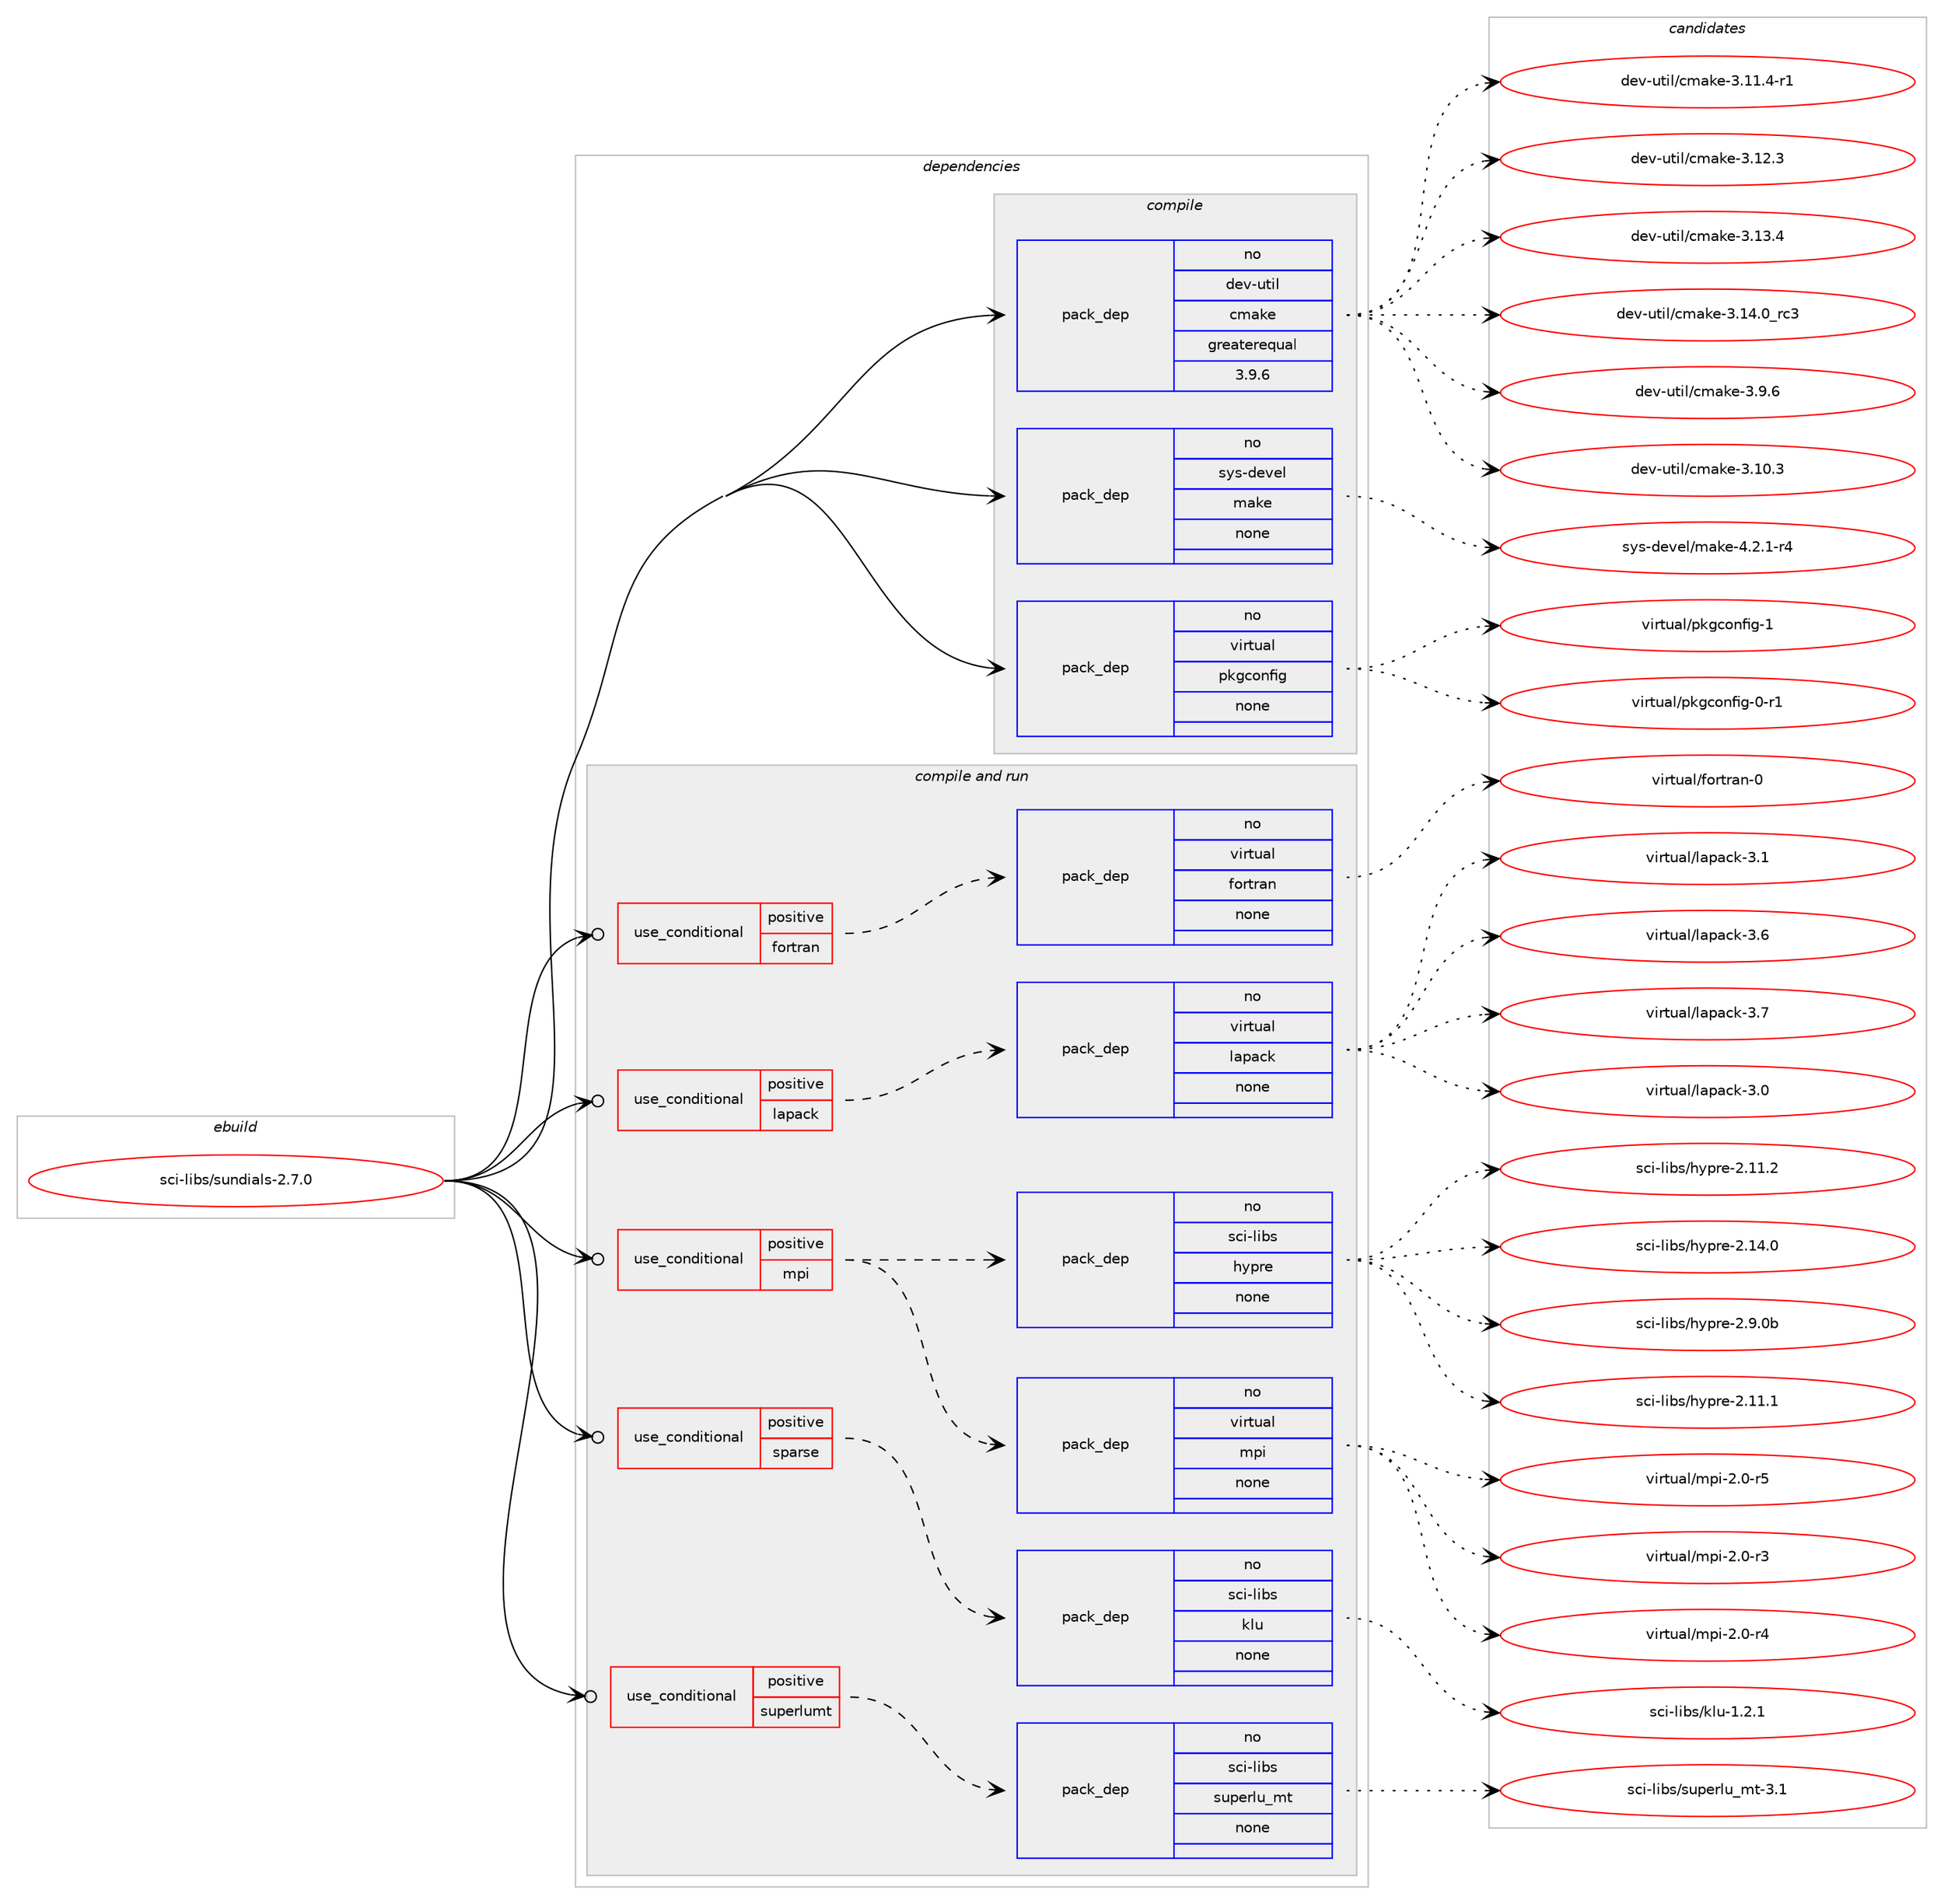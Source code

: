 digraph prolog {

# *************
# Graph options
# *************

newrank=true;
concentrate=true;
compound=true;
graph [rankdir=LR,fontname=Helvetica,fontsize=10,ranksep=1.5];#, ranksep=2.5, nodesep=0.2];
edge  [arrowhead=vee];
node  [fontname=Helvetica,fontsize=10];

# **********
# The ebuild
# **********

subgraph cluster_leftcol {
color=gray;
rank=same;
label=<<i>ebuild</i>>;
id [label="sci-libs/sundials-2.7.0", color=red, width=4, href="../sci-libs/sundials-2.7.0.svg"];
}

# ****************
# The dependencies
# ****************

subgraph cluster_midcol {
color=gray;
label=<<i>dependencies</i>>;
subgraph cluster_compile {
fillcolor="#eeeeee";
style=filled;
label=<<i>compile</i>>;
subgraph pack1214582 {
dependency1696537 [label=<<TABLE BORDER="0" CELLBORDER="1" CELLSPACING="0" CELLPADDING="4" WIDTH="220"><TR><TD ROWSPAN="6" CELLPADDING="30">pack_dep</TD></TR><TR><TD WIDTH="110">no</TD></TR><TR><TD>dev-util</TD></TR><TR><TD>cmake</TD></TR><TR><TD>greaterequal</TD></TR><TR><TD>3.9.6</TD></TR></TABLE>>, shape=none, color=blue];
}
id:e -> dependency1696537:w [weight=20,style="solid",arrowhead="vee"];
subgraph pack1214583 {
dependency1696538 [label=<<TABLE BORDER="0" CELLBORDER="1" CELLSPACING="0" CELLPADDING="4" WIDTH="220"><TR><TD ROWSPAN="6" CELLPADDING="30">pack_dep</TD></TR><TR><TD WIDTH="110">no</TD></TR><TR><TD>sys-devel</TD></TR><TR><TD>make</TD></TR><TR><TD>none</TD></TR><TR><TD></TD></TR></TABLE>>, shape=none, color=blue];
}
id:e -> dependency1696538:w [weight=20,style="solid",arrowhead="vee"];
subgraph pack1214584 {
dependency1696539 [label=<<TABLE BORDER="0" CELLBORDER="1" CELLSPACING="0" CELLPADDING="4" WIDTH="220"><TR><TD ROWSPAN="6" CELLPADDING="30">pack_dep</TD></TR><TR><TD WIDTH="110">no</TD></TR><TR><TD>virtual</TD></TR><TR><TD>pkgconfig</TD></TR><TR><TD>none</TD></TR><TR><TD></TD></TR></TABLE>>, shape=none, color=blue];
}
id:e -> dependency1696539:w [weight=20,style="solid",arrowhead="vee"];
}
subgraph cluster_compileandrun {
fillcolor="#eeeeee";
style=filled;
label=<<i>compile and run</i>>;
subgraph cond454142 {
dependency1696540 [label=<<TABLE BORDER="0" CELLBORDER="1" CELLSPACING="0" CELLPADDING="4"><TR><TD ROWSPAN="3" CELLPADDING="10">use_conditional</TD></TR><TR><TD>positive</TD></TR><TR><TD>fortran</TD></TR></TABLE>>, shape=none, color=red];
subgraph pack1214585 {
dependency1696541 [label=<<TABLE BORDER="0" CELLBORDER="1" CELLSPACING="0" CELLPADDING="4" WIDTH="220"><TR><TD ROWSPAN="6" CELLPADDING="30">pack_dep</TD></TR><TR><TD WIDTH="110">no</TD></TR><TR><TD>virtual</TD></TR><TR><TD>fortran</TD></TR><TR><TD>none</TD></TR><TR><TD></TD></TR></TABLE>>, shape=none, color=blue];
}
dependency1696540:e -> dependency1696541:w [weight=20,style="dashed",arrowhead="vee"];
}
id:e -> dependency1696540:w [weight=20,style="solid",arrowhead="odotvee"];
subgraph cond454143 {
dependency1696542 [label=<<TABLE BORDER="0" CELLBORDER="1" CELLSPACING="0" CELLPADDING="4"><TR><TD ROWSPAN="3" CELLPADDING="10">use_conditional</TD></TR><TR><TD>positive</TD></TR><TR><TD>lapack</TD></TR></TABLE>>, shape=none, color=red];
subgraph pack1214586 {
dependency1696543 [label=<<TABLE BORDER="0" CELLBORDER="1" CELLSPACING="0" CELLPADDING="4" WIDTH="220"><TR><TD ROWSPAN="6" CELLPADDING="30">pack_dep</TD></TR><TR><TD WIDTH="110">no</TD></TR><TR><TD>virtual</TD></TR><TR><TD>lapack</TD></TR><TR><TD>none</TD></TR><TR><TD></TD></TR></TABLE>>, shape=none, color=blue];
}
dependency1696542:e -> dependency1696543:w [weight=20,style="dashed",arrowhead="vee"];
}
id:e -> dependency1696542:w [weight=20,style="solid",arrowhead="odotvee"];
subgraph cond454144 {
dependency1696544 [label=<<TABLE BORDER="0" CELLBORDER="1" CELLSPACING="0" CELLPADDING="4"><TR><TD ROWSPAN="3" CELLPADDING="10">use_conditional</TD></TR><TR><TD>positive</TD></TR><TR><TD>mpi</TD></TR></TABLE>>, shape=none, color=red];
subgraph pack1214587 {
dependency1696545 [label=<<TABLE BORDER="0" CELLBORDER="1" CELLSPACING="0" CELLPADDING="4" WIDTH="220"><TR><TD ROWSPAN="6" CELLPADDING="30">pack_dep</TD></TR><TR><TD WIDTH="110">no</TD></TR><TR><TD>virtual</TD></TR><TR><TD>mpi</TD></TR><TR><TD>none</TD></TR><TR><TD></TD></TR></TABLE>>, shape=none, color=blue];
}
dependency1696544:e -> dependency1696545:w [weight=20,style="dashed",arrowhead="vee"];
subgraph pack1214588 {
dependency1696546 [label=<<TABLE BORDER="0" CELLBORDER="1" CELLSPACING="0" CELLPADDING="4" WIDTH="220"><TR><TD ROWSPAN="6" CELLPADDING="30">pack_dep</TD></TR><TR><TD WIDTH="110">no</TD></TR><TR><TD>sci-libs</TD></TR><TR><TD>hypre</TD></TR><TR><TD>none</TD></TR><TR><TD></TD></TR></TABLE>>, shape=none, color=blue];
}
dependency1696544:e -> dependency1696546:w [weight=20,style="dashed",arrowhead="vee"];
}
id:e -> dependency1696544:w [weight=20,style="solid",arrowhead="odotvee"];
subgraph cond454145 {
dependency1696547 [label=<<TABLE BORDER="0" CELLBORDER="1" CELLSPACING="0" CELLPADDING="4"><TR><TD ROWSPAN="3" CELLPADDING="10">use_conditional</TD></TR><TR><TD>positive</TD></TR><TR><TD>sparse</TD></TR></TABLE>>, shape=none, color=red];
subgraph pack1214589 {
dependency1696548 [label=<<TABLE BORDER="0" CELLBORDER="1" CELLSPACING="0" CELLPADDING="4" WIDTH="220"><TR><TD ROWSPAN="6" CELLPADDING="30">pack_dep</TD></TR><TR><TD WIDTH="110">no</TD></TR><TR><TD>sci-libs</TD></TR><TR><TD>klu</TD></TR><TR><TD>none</TD></TR><TR><TD></TD></TR></TABLE>>, shape=none, color=blue];
}
dependency1696547:e -> dependency1696548:w [weight=20,style="dashed",arrowhead="vee"];
}
id:e -> dependency1696547:w [weight=20,style="solid",arrowhead="odotvee"];
subgraph cond454146 {
dependency1696549 [label=<<TABLE BORDER="0" CELLBORDER="1" CELLSPACING="0" CELLPADDING="4"><TR><TD ROWSPAN="3" CELLPADDING="10">use_conditional</TD></TR><TR><TD>positive</TD></TR><TR><TD>superlumt</TD></TR></TABLE>>, shape=none, color=red];
subgraph pack1214590 {
dependency1696550 [label=<<TABLE BORDER="0" CELLBORDER="1" CELLSPACING="0" CELLPADDING="4" WIDTH="220"><TR><TD ROWSPAN="6" CELLPADDING="30">pack_dep</TD></TR><TR><TD WIDTH="110">no</TD></TR><TR><TD>sci-libs</TD></TR><TR><TD>superlu_mt</TD></TR><TR><TD>none</TD></TR><TR><TD></TD></TR></TABLE>>, shape=none, color=blue];
}
dependency1696549:e -> dependency1696550:w [weight=20,style="dashed",arrowhead="vee"];
}
id:e -> dependency1696549:w [weight=20,style="solid",arrowhead="odotvee"];
}
subgraph cluster_run {
fillcolor="#eeeeee";
style=filled;
label=<<i>run</i>>;
}
}

# **************
# The candidates
# **************

subgraph cluster_choices {
rank=same;
color=gray;
label=<<i>candidates</i>>;

subgraph choice1214582 {
color=black;
nodesep=1;
choice1001011184511711610510847991099710710145514649484651 [label="dev-util/cmake-3.10.3", color=red, width=4,href="../dev-util/cmake-3.10.3.svg"];
choice10010111845117116105108479910997107101455146494946524511449 [label="dev-util/cmake-3.11.4-r1", color=red, width=4,href="../dev-util/cmake-3.11.4-r1.svg"];
choice1001011184511711610510847991099710710145514649504651 [label="dev-util/cmake-3.12.3", color=red, width=4,href="../dev-util/cmake-3.12.3.svg"];
choice1001011184511711610510847991099710710145514649514652 [label="dev-util/cmake-3.13.4", color=red, width=4,href="../dev-util/cmake-3.13.4.svg"];
choice1001011184511711610510847991099710710145514649524648951149951 [label="dev-util/cmake-3.14.0_rc3", color=red, width=4,href="../dev-util/cmake-3.14.0_rc3.svg"];
choice10010111845117116105108479910997107101455146574654 [label="dev-util/cmake-3.9.6", color=red, width=4,href="../dev-util/cmake-3.9.6.svg"];
dependency1696537:e -> choice1001011184511711610510847991099710710145514649484651:w [style=dotted,weight="100"];
dependency1696537:e -> choice10010111845117116105108479910997107101455146494946524511449:w [style=dotted,weight="100"];
dependency1696537:e -> choice1001011184511711610510847991099710710145514649504651:w [style=dotted,weight="100"];
dependency1696537:e -> choice1001011184511711610510847991099710710145514649514652:w [style=dotted,weight="100"];
dependency1696537:e -> choice1001011184511711610510847991099710710145514649524648951149951:w [style=dotted,weight="100"];
dependency1696537:e -> choice10010111845117116105108479910997107101455146574654:w [style=dotted,weight="100"];
}
subgraph choice1214583 {
color=black;
nodesep=1;
choice1151211154510010111810110847109971071014552465046494511452 [label="sys-devel/make-4.2.1-r4", color=red, width=4,href="../sys-devel/make-4.2.1-r4.svg"];
dependency1696538:e -> choice1151211154510010111810110847109971071014552465046494511452:w [style=dotted,weight="100"];
}
subgraph choice1214584 {
color=black;
nodesep=1;
choice11810511411611797108471121071039911111010210510345484511449 [label="virtual/pkgconfig-0-r1", color=red, width=4,href="../virtual/pkgconfig-0-r1.svg"];
choice1181051141161179710847112107103991111101021051034549 [label="virtual/pkgconfig-1", color=red, width=4,href="../virtual/pkgconfig-1.svg"];
dependency1696539:e -> choice11810511411611797108471121071039911111010210510345484511449:w [style=dotted,weight="100"];
dependency1696539:e -> choice1181051141161179710847112107103991111101021051034549:w [style=dotted,weight="100"];
}
subgraph choice1214585 {
color=black;
nodesep=1;
choice1181051141161179710847102111114116114971104548 [label="virtual/fortran-0", color=red, width=4,href="../virtual/fortran-0.svg"];
dependency1696541:e -> choice1181051141161179710847102111114116114971104548:w [style=dotted,weight="100"];
}
subgraph choice1214586 {
color=black;
nodesep=1;
choice118105114116117971084710897112979910745514648 [label="virtual/lapack-3.0", color=red, width=4,href="../virtual/lapack-3.0.svg"];
choice118105114116117971084710897112979910745514649 [label="virtual/lapack-3.1", color=red, width=4,href="../virtual/lapack-3.1.svg"];
choice118105114116117971084710897112979910745514654 [label="virtual/lapack-3.6", color=red, width=4,href="../virtual/lapack-3.6.svg"];
choice118105114116117971084710897112979910745514655 [label="virtual/lapack-3.7", color=red, width=4,href="../virtual/lapack-3.7.svg"];
dependency1696543:e -> choice118105114116117971084710897112979910745514648:w [style=dotted,weight="100"];
dependency1696543:e -> choice118105114116117971084710897112979910745514649:w [style=dotted,weight="100"];
dependency1696543:e -> choice118105114116117971084710897112979910745514654:w [style=dotted,weight="100"];
dependency1696543:e -> choice118105114116117971084710897112979910745514655:w [style=dotted,weight="100"];
}
subgraph choice1214587 {
color=black;
nodesep=1;
choice1181051141161179710847109112105455046484511451 [label="virtual/mpi-2.0-r3", color=red, width=4,href="../virtual/mpi-2.0-r3.svg"];
choice1181051141161179710847109112105455046484511452 [label="virtual/mpi-2.0-r4", color=red, width=4,href="../virtual/mpi-2.0-r4.svg"];
choice1181051141161179710847109112105455046484511453 [label="virtual/mpi-2.0-r5", color=red, width=4,href="../virtual/mpi-2.0-r5.svg"];
dependency1696545:e -> choice1181051141161179710847109112105455046484511451:w [style=dotted,weight="100"];
dependency1696545:e -> choice1181051141161179710847109112105455046484511452:w [style=dotted,weight="100"];
dependency1696545:e -> choice1181051141161179710847109112105455046484511453:w [style=dotted,weight="100"];
}
subgraph choice1214588 {
color=black;
nodesep=1;
choice1159910545108105981154710412111211410145504649494649 [label="sci-libs/hypre-2.11.1", color=red, width=4,href="../sci-libs/hypre-2.11.1.svg"];
choice1159910545108105981154710412111211410145504649494650 [label="sci-libs/hypre-2.11.2", color=red, width=4,href="../sci-libs/hypre-2.11.2.svg"];
choice1159910545108105981154710412111211410145504649524648 [label="sci-libs/hypre-2.14.0", color=red, width=4,href="../sci-libs/hypre-2.14.0.svg"];
choice1159910545108105981154710412111211410145504657464898 [label="sci-libs/hypre-2.9.0b", color=red, width=4,href="../sci-libs/hypre-2.9.0b.svg"];
dependency1696546:e -> choice1159910545108105981154710412111211410145504649494649:w [style=dotted,weight="100"];
dependency1696546:e -> choice1159910545108105981154710412111211410145504649494650:w [style=dotted,weight="100"];
dependency1696546:e -> choice1159910545108105981154710412111211410145504649524648:w [style=dotted,weight="100"];
dependency1696546:e -> choice1159910545108105981154710412111211410145504657464898:w [style=dotted,weight="100"];
}
subgraph choice1214589 {
color=black;
nodesep=1;
choice11599105451081059811547107108117454946504649 [label="sci-libs/klu-1.2.1", color=red, width=4,href="../sci-libs/klu-1.2.1.svg"];
dependency1696548:e -> choice11599105451081059811547107108117454946504649:w [style=dotted,weight="100"];
}
subgraph choice1214590 {
color=black;
nodesep=1;
choice115991054510810598115471151171121011141081179510911645514649 [label="sci-libs/superlu_mt-3.1", color=red, width=4,href="../sci-libs/superlu_mt-3.1.svg"];
dependency1696550:e -> choice115991054510810598115471151171121011141081179510911645514649:w [style=dotted,weight="100"];
}
}

}
